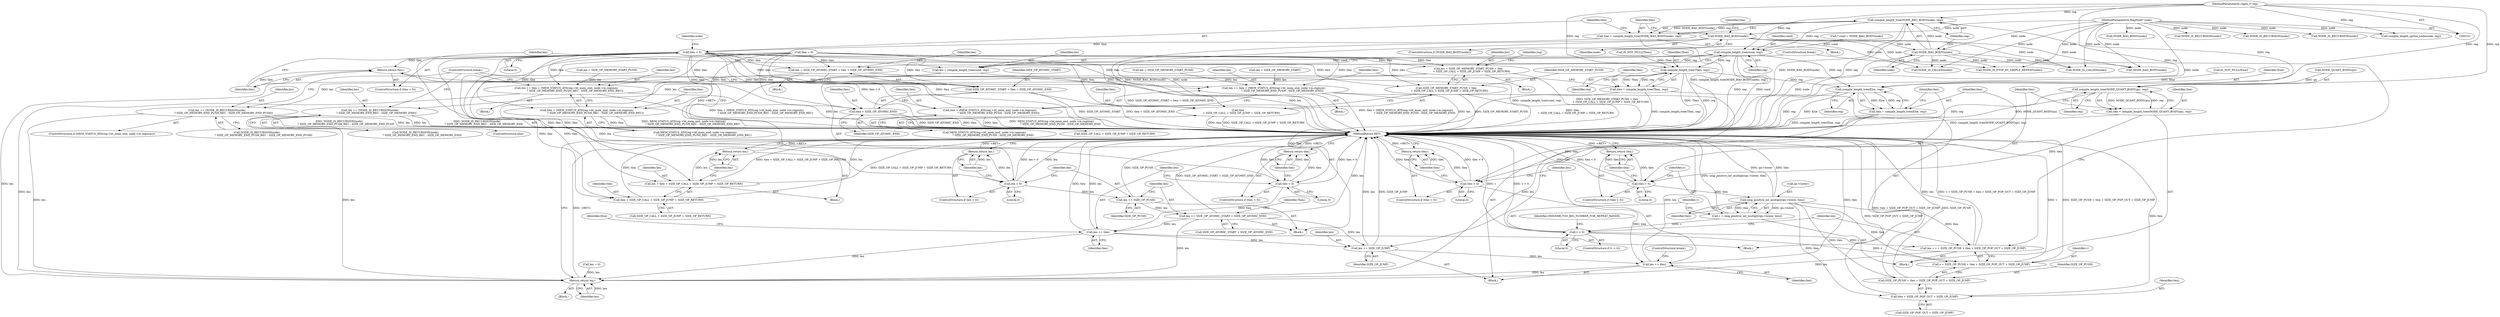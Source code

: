 digraph "0_oniguruma_c509265c5f6ae7264f7b8a8aae1cfa5fc59d108c_0@pointer" {
"1000123" [label="(Call,compile_length_tree(NODE_BAG_BODY(node), reg))"];
"1000124" [label="(Call,NODE_BAG_BODY(node))"];
"1000118" [label="(Call,NODE_BAG_BODY(node))"];
"1000102" [label="(MethodParameterIn,BagNode* node)"];
"1000103" [label="(MethodParameterIn,regex_t* reg)"];
"1000121" [label="(Call,tlen = compile_length_tree(NODE_BAG_BODY(node), reg))"];
"1000128" [label="(Call,tlen < 0)"];
"1000131" [label="(Return,return tlen;)"];
"1000155" [label="(Call,len = tlen + SIZE_OP_CALL + SIZE_OP_JUMP + SIZE_OP_RETURN)"];
"1000164" [label="(Return,return len;)"];
"1000157" [label="(Call,tlen + SIZE_OP_CALL + SIZE_OP_JUMP + SIZE_OP_RETURN)"];
"1000170" [label="(Call,len = SIZE_OP_MEMORY_START_PUSH + tlen\n        + SIZE_OP_CALL + SIZE_OP_JUMP + SIZE_OP_RETURN)"];
"1000191" [label="(Call,len += (NODE_IS_RECURSION(node)\n                ? SIZE_OP_MEMORY_END_PUSH_REC : SIZE_OP_MEMORY_END_PUSH))"];
"1000411" [label="(Return,return len;)"];
"1000199" [label="(Call,len += (NODE_IS_RECURSION(node)\n                ? SIZE_OP_MEMORY_END_REC : SIZE_OP_MEMORY_END))"];
"1000172" [label="(Call,SIZE_OP_MEMORY_START_PUSH + tlen\n        + SIZE_OP_CALL + SIZE_OP_JUMP + SIZE_OP_RETURN)"];
"1000174" [label="(Call,tlen\n        + SIZE_OP_CALL + SIZE_OP_JUMP + SIZE_OP_RETURN)"];
"1000214" [label="(Call,len += tlen + (MEM_STATUS_AT0(reg->bt_mem_end, node->m.regnum)\n                     ? SIZE_OP_MEMORY_END_PUSH_REC : SIZE_OP_MEMORY_END_REC))"];
"1000216" [label="(Call,tlen + (MEM_STATUS_AT0(reg->bt_mem_end, node->m.regnum)\n                     ? SIZE_OP_MEMORY_END_PUSH_REC : SIZE_OP_MEMORY_END_REC))"];
"1000249" [label="(Call,len += tlen + (MEM_STATUS_AT0(reg->bt_mem_end, node->m.regnum)\n                     ? SIZE_OP_MEMORY_END_PUSH : SIZE_OP_MEMORY_END))"];
"1000251" [label="(Call,tlen + (MEM_STATUS_AT0(reg->bt_mem_end, node->m.regnum)\n                     ? SIZE_OP_MEMORY_END_PUSH : SIZE_OP_MEMORY_END))"];
"1000316" [label="(Call,len = SIZE_OP_ATOMIC_START + tlen + SIZE_OP_ATOMIC_END)"];
"1000318" [label="(Call,SIZE_OP_ATOMIC_START + tlen + SIZE_OP_ATOMIC_END)"];
"1000320" [label="(Call,tlen + SIZE_OP_ATOMIC_END)"];
"1000280" [label="(Call,compile_length_tree(NODE_QUANT_BODY(qn), reg))"];
"1000278" [label="(Call,tlen = compile_length_tree(NODE_QUANT_BODY(qn), reg))"];
"1000285" [label="(Call,tlen < 0)"];
"1000288" [label="(Return,return tlen;)"];
"1000292" [label="(Call,onig_positive_int_multiply(qn->lower, tlen))"];
"1000290" [label="(Call,v = onig_positive_int_multiply(qn->lower, tlen))"];
"1000298" [label="(Call,v < 0)"];
"1000303" [label="(Call,len = v + SIZE_OP_PUSH + tlen + SIZE_OP_POP_OUT + SIZE_OP_JUMP)"];
"1000305" [label="(Call,v + SIZE_OP_PUSH + tlen + SIZE_OP_POP_OUT + SIZE_OP_JUMP)"];
"1000307" [label="(Call,SIZE_OP_PUSH + tlen + SIZE_OP_POP_OUT + SIZE_OP_JUMP)"];
"1000309" [label="(Call,tlen + SIZE_OP_POP_OUT + SIZE_OP_JUMP)"];
"1000349" [label="(Call,compile_length_tree(cond, reg))"];
"1000347" [label="(Call,len = compile_length_tree(cond, reg))"];
"1000353" [label="(Call,len < 0)"];
"1000356" [label="(Return,return len;)"];
"1000358" [label="(Call,len += SIZE_OP_PUSH)"];
"1000361" [label="(Call,len += SIZE_OP_ATOMIC_START + SIZE_OP_ATOMIC_END)"];
"1000381" [label="(Call,len += tlen)"];
"1000388" [label="(Call,len += SIZE_OP_JUMP)"];
"1000402" [label="(Call,len += tlen)"];
"1000372" [label="(Call,compile_length_tree(Then, reg))"];
"1000370" [label="(Call,tlen = compile_length_tree(Then, reg))"];
"1000376" [label="(Call,tlen < 0)"];
"1000379" [label="(Return,return tlen;)"];
"1000393" [label="(Call,compile_length_tree(Else, reg))"];
"1000391" [label="(Call,tlen = compile_length_tree(Else, reg))"];
"1000397" [label="(Call,tlen < 0)"];
"1000400" [label="(Return,return tlen;)"];
"1000281" [label="(Call,NODE_QUANT_BODY(qn))"];
"1000321" [label="(Identifier,tlen)"];
"1000192" [label="(Identifier,len)"];
"1000393" [label="(Call,compile_length_tree(Else, reg))"];
"1000354" [label="(Identifier,len)"];
"1000303" [label="(Call,len = v + SIZE_OP_PUSH + tlen + SIZE_OP_POP_OUT + SIZE_OP_JUMP)"];
"1000373" [label="(Identifier,Then)"];
"1000381" [label="(Call,len += tlen)"];
"1000371" [label="(Identifier,tlen)"];
"1000199" [label="(Call,len += (NODE_IS_RECURSION(node)\n                ? SIZE_OP_MEMORY_END_REC : SIZE_OP_MEMORY_END))"];
"1000291" [label="(Identifier,v)"];
"1000310" [label="(Identifier,tlen)"];
"1000125" [label="(Identifier,node)"];
"1000194" [label="(Call,NODE_IS_RECURSION(node))"];
"1000285" [label="(Call,tlen < 0)"];
"1000347" [label="(Call,len = compile_length_tree(cond, reg))"];
"1000369" [label="(Block,)"];
"1000327" [label="(Call,* cond = NODE_BAG_BODY(node))"];
"1000302" [label="(Identifier,ONIGERR_TOO_BIG_NUMBER_FOR_REPEAT_RANGE)"];
"1000231" [label="(Block,)"];
"1000208" [label="(Call,NODE_IS_RECURSION(node))"];
"1000300" [label="(Literal,0)"];
"1000119" [label="(Identifier,node)"];
"1000270" [label="(Block,)"];
"1000134" [label="(Call,tlen = 0)"];
"1000202" [label="(Call,NODE_IS_RECURSION(node))"];
"1000309" [label="(Call,tlen + SIZE_OP_POP_OUT + SIZE_OP_JUMP)"];
"1000128" [label="(Call,tlen < 0)"];
"1000363" [label="(Call,SIZE_OP_ATOMIC_START + SIZE_OP_ATOMIC_END)"];
"1000350" [label="(Identifier,cond)"];
"1000287" [label="(Literal,0)"];
"1000172" [label="(Call,SIZE_OP_MEMORY_START_PUSH + tlen\n        + SIZE_OP_CALL + SIZE_OP_JUMP + SIZE_OP_RETURN)"];
"1000290" [label="(Call,v = onig_positive_int_multiply(qn->lower, tlen))"];
"1000311" [label="(Call,SIZE_OP_POP_OUT + SIZE_OP_JUMP)"];
"1000211" [label="(Call,len = SIZE_OP_MEMORY_START_PUSH)"];
"1000407" [label="(Call,len = 0)"];
"1000413" [label="(MethodReturn,RET)"];
"1000250" [label="(Identifier,len)"];
"1000280" [label="(Call,compile_length_tree(NODE_QUANT_BODY(qn), reg))"];
"1000352" [label="(ControlStructure,if (len < 0))"];
"1000391" [label="(Call,tlen = compile_length_tree(Else, reg))"];
"1000132" [label="(Identifier,tlen)"];
"1000356" [label="(Return,return len;)"];
"1000304" [label="(Identifier,len)"];
"1000355" [label="(Literal,0)"];
"1000293" [label="(Call,qn->lower)"];
"1000374" [label="(Identifier,reg)"];
"1000131" [label="(Return,return tlen;)"];
"1000368" [label="(Identifier,Then)"];
"1000390" [label="(Identifier,SIZE_OP_JUMP)"];
"1000375" [label="(ControlStructure,if (tlen < 0))"];
"1000412" [label="(Identifier,len)"];
"1000292" [label="(Call,onig_positive_int_multiply(qn->lower, tlen))"];
"1000127" [label="(ControlStructure,if (tlen < 0))"];
"1000323" [label="(ControlStructure,break;)"];
"1000377" [label="(Identifier,tlen)"];
"1000121" [label="(Call,tlen = compile_length_tree(NODE_BAG_BODY(node), reg))"];
"1000388" [label="(Call,len += SIZE_OP_JUMP)"];
"1000404" [label="(Identifier,tlen)"];
"1000359" [label="(Identifier,len)"];
"1000286" [label="(Identifier,tlen)"];
"1000200" [label="(Identifier,len)"];
"1000320" [label="(Call,tlen + SIZE_OP_ATOMIC_END)"];
"1000382" [label="(Identifier,len)"];
"1000318" [label="(Call,SIZE_OP_ATOMIC_START + tlen + SIZE_OP_ATOMIC_END)"];
"1000246" [label="(Call,len = SIZE_OP_MEMORY_START)"];
"1000316" [label="(Call,len = SIZE_OP_ATOMIC_START + tlen + SIZE_OP_ATOMIC_END)"];
"1000348" [label="(Identifier,len)"];
"1000289" [label="(Identifier,tlen)"];
"1000380" [label="(Identifier,tlen)"];
"1000387" [label="(Block,)"];
"1000181" [label="(ControlStructure,if (MEM_STATUS_AT0(reg->bt_mem_end, node->m.regnum)))"];
"1000397" [label="(Call,tlen < 0)"];
"1000322" [label="(Identifier,SIZE_OP_ATOMIC_END)"];
"1000249" [label="(Call,len += tlen + (MEM_STATUS_AT0(reg->bt_mem_end, node->m.regnum)\n                     ? SIZE_OP_MEMORY_END_PUSH : SIZE_OP_MEMORY_END))"];
"1000117" [label="(ControlStructure,if (NODE_BAG_BODY(node)))"];
"1000370" [label="(Call,tlen = compile_length_tree(Then, reg))"];
"1000276" [label="(Call,NODE_BAG_BODY(node))"];
"1000135" [label="(Identifier,tlen)"];
"1000217" [label="(Identifier,tlen)"];
"1000165" [label="(Identifier,len)"];
"1000215" [label="(Identifier,len)"];
"1000104" [label="(Block,)"];
"1000308" [label="(Identifier,SIZE_OP_PUSH)"];
"1000164" [label="(Return,return len;)"];
"1000171" [label="(Identifier,len)"];
"1000361" [label="(Call,len += SIZE_OP_ATOMIC_START + SIZE_OP_ATOMIC_END)"];
"1000395" [label="(Identifier,reg)"];
"1000394" [label="(Identifier,Else)"];
"1000288" [label="(Return,return tlen;)"];
"1000317" [label="(Identifier,len)"];
"1000284" [label="(ControlStructure,if (tlen < 0))"];
"1000216" [label="(Call,tlen + (MEM_STATUS_AT0(reg->bt_mem_end, node->m.regnum)\n                     ? SIZE_OP_MEMORY_END_PUSH_REC : SIZE_OP_MEMORY_END_REC))"];
"1000242" [label="(Call,len = SIZE_OP_MEMORY_START_PUSH)"];
"1000399" [label="(Literal,0)"];
"1000401" [label="(Identifier,tlen)"];
"1000306" [label="(Identifier,v)"];
"1000402" [label="(Call,len += tlen)"];
"1000349" [label="(Call,compile_length_tree(cond, reg))"];
"1000411" [label="(Return,return len;)"];
"1000398" [label="(Identifier,tlen)"];
"1000170" [label="(Call,len = SIZE_OP_MEMORY_START_PUSH + tlen\n        + SIZE_OP_CALL + SIZE_OP_JUMP + SIZE_OP_RETURN)"];
"1000400" [label="(Return,return tlen;)"];
"1000174" [label="(Call,tlen\n        + SIZE_OP_CALL + SIZE_OP_JUMP + SIZE_OP_RETURN)"];
"1000158" [label="(Identifier,tlen)"];
"1000129" [label="(Identifier,tlen)"];
"1000353" [label="(Call,len < 0)"];
"1000114" [label="(Call,compile_length_option_node(node, reg))"];
"1000193" [label="(Call,NODE_IS_RECURSION(node)\n                ? SIZE_OP_MEMORY_END_PUSH_REC : SIZE_OP_MEMORY_END_PUSH)"];
"1000389" [label="(Identifier,len)"];
"1000124" [label="(Call,NODE_BAG_BODY(node))"];
"1000379" [label="(Return,return tlen;)"];
"1000329" [label="(Call,NODE_BAG_BODY(node))"];
"1000251" [label="(Call,tlen + (MEM_STATUS_AT0(reg->bt_mem_end, node->m.regnum)\n                     ? SIZE_OP_MEMORY_END_PUSH : SIZE_OP_MEMORY_END))"];
"1000169" [label="(Block,)"];
"1000298" [label="(Call,v < 0)"];
"1000360" [label="(Identifier,SIZE_OP_PUSH)"];
"1000176" [label="(Call,SIZE_OP_CALL + SIZE_OP_JUMP + SIZE_OP_RETURN)"];
"1000299" [label="(Identifier,v)"];
"1000283" [label="(Identifier,reg)"];
"1000210" [label="(Block,)"];
"1000278" [label="(Call,tlen = compile_length_tree(NODE_QUANT_BODY(qn), reg))"];
"1000120" [label="(Block,)"];
"1000396" [label="(ControlStructure,if (tlen < 0))"];
"1000122" [label="(Identifier,tlen)"];
"1000139" [label="(Identifier,node)"];
"1000253" [label="(Call,MEM_STATUS_AT0(reg->bt_mem_end, node->m.regnum)\n                     ? SIZE_OP_MEMORY_END_PUSH : SIZE_OP_MEMORY_END)"];
"1000305" [label="(Call,v + SIZE_OP_PUSH + tlen + SIZE_OP_POP_OUT + SIZE_OP_JUMP)"];
"1000201" [label="(Call,NODE_IS_RECURSION(node)\n                ? SIZE_OP_MEMORY_END_REC : SIZE_OP_MEMORY_END)"];
"1000167" [label="(Call,NODE_IS_CALLED(node))"];
"1000268" [label="(Call,NODE_IS_STOP_BT_SIMPLE_REPEAT(node))"];
"1000319" [label="(Identifier,SIZE_OP_ATOMIC_START)"];
"1000265" [label="(ControlStructure,break;)"];
"1000296" [label="(Identifier,tlen)"];
"1000307" [label="(Call,SIZE_OP_PUSH + tlen + SIZE_OP_POP_OUT + SIZE_OP_JUMP)"];
"1000357" [label="(Identifier,len)"];
"1000103" [label="(MethodParameterIn,regex_t* reg)"];
"1000383" [label="(Identifier,tlen)"];
"1000157" [label="(Call,tlen + SIZE_OP_CALL + SIZE_OP_JUMP + SIZE_OP_RETURN)"];
"1000123" [label="(Call,compile_length_tree(NODE_BAG_BODY(node), reg))"];
"1000358" [label="(Call,len += SIZE_OP_PUSH)"];
"1000155" [label="(Call,len = tlen + SIZE_OP_CALL + SIZE_OP_JUMP + SIZE_OP_RETURN)"];
"1000385" [label="(Call,IS_NOT_NULL(Else))"];
"1000252" [label="(Identifier,tlen)"];
"1000126" [label="(Identifier,reg)"];
"1000159" [label="(Call,SIZE_OP_CALL + SIZE_OP_JUMP + SIZE_OP_RETURN)"];
"1000367" [label="(Call,IS_NOT_NULL(Then))"];
"1000378" [label="(Literal,0)"];
"1000184" [label="(Identifier,reg)"];
"1000218" [label="(Call,MEM_STATUS_AT0(reg->bt_mem_end, node->m.regnum)\n                     ? SIZE_OP_MEMORY_END_PUSH_REC : SIZE_OP_MEMORY_END_REC)"];
"1000214" [label="(Call,len += tlen + (MEM_STATUS_AT0(reg->bt_mem_end, node->m.regnum)\n                     ? SIZE_OP_MEMORY_END_PUSH_REC : SIZE_OP_MEMORY_END_REC))"];
"1000403" [label="(Identifier,len)"];
"1000315" [label="(Block,)"];
"1000102" [label="(MethodParameterIn,BagNode* node)"];
"1000152" [label="(Call,NODE_IS_CALLED(node))"];
"1000118" [label="(Call,NODE_BAG_BODY(node))"];
"1000405" [label="(ControlStructure,break;)"];
"1000173" [label="(Identifier,SIZE_OP_MEMORY_START_PUSH)"];
"1000386" [label="(Identifier,Else)"];
"1000362" [label="(Identifier,len)"];
"1000325" [label="(Block,)"];
"1000156" [label="(Identifier,len)"];
"1000198" [label="(ControlStructure,else)"];
"1000279" [label="(Identifier,tlen)"];
"1000392" [label="(Identifier,tlen)"];
"1000191" [label="(Call,len += (NODE_IS_RECURSION(node)\n                ? SIZE_OP_MEMORY_END_PUSH_REC : SIZE_OP_MEMORY_END_PUSH))"];
"1000297" [label="(ControlStructure,if (v < 0))"];
"1000130" [label="(Literal,0)"];
"1000175" [label="(Identifier,tlen)"];
"1000372" [label="(Call,compile_length_tree(Then, reg))"];
"1000154" [label="(Block,)"];
"1000376" [label="(Call,tlen < 0)"];
"1000351" [label="(Identifier,reg)"];
"1000123" -> "1000121"  [label="AST: "];
"1000123" -> "1000126"  [label="CFG: "];
"1000124" -> "1000123"  [label="AST: "];
"1000126" -> "1000123"  [label="AST: "];
"1000121" -> "1000123"  [label="CFG: "];
"1000123" -> "1000413"  [label="DDG: reg"];
"1000123" -> "1000413"  [label="DDG: NODE_BAG_BODY(node)"];
"1000123" -> "1000121"  [label="DDG: NODE_BAG_BODY(node)"];
"1000123" -> "1000121"  [label="DDG: reg"];
"1000124" -> "1000123"  [label="DDG: node"];
"1000103" -> "1000123"  [label="DDG: reg"];
"1000123" -> "1000280"  [label="DDG: reg"];
"1000123" -> "1000349"  [label="DDG: reg"];
"1000124" -> "1000125"  [label="CFG: "];
"1000125" -> "1000124"  [label="AST: "];
"1000126" -> "1000124"  [label="CFG: "];
"1000124" -> "1000413"  [label="DDG: node"];
"1000118" -> "1000124"  [label="DDG: node"];
"1000102" -> "1000124"  [label="DDG: node"];
"1000124" -> "1000152"  [label="DDG: node"];
"1000124" -> "1000167"  [label="DDG: node"];
"1000124" -> "1000268"  [label="DDG: node"];
"1000124" -> "1000329"  [label="DDG: node"];
"1000118" -> "1000117"  [label="AST: "];
"1000118" -> "1000119"  [label="CFG: "];
"1000119" -> "1000118"  [label="AST: "];
"1000122" -> "1000118"  [label="CFG: "];
"1000135" -> "1000118"  [label="CFG: "];
"1000118" -> "1000413"  [label="DDG: NODE_BAG_BODY(node)"];
"1000118" -> "1000413"  [label="DDG: node"];
"1000102" -> "1000118"  [label="DDG: node"];
"1000118" -> "1000152"  [label="DDG: node"];
"1000118" -> "1000167"  [label="DDG: node"];
"1000118" -> "1000268"  [label="DDG: node"];
"1000118" -> "1000329"  [label="DDG: node"];
"1000102" -> "1000101"  [label="AST: "];
"1000102" -> "1000413"  [label="DDG: node"];
"1000102" -> "1000114"  [label="DDG: node"];
"1000102" -> "1000152"  [label="DDG: node"];
"1000102" -> "1000167"  [label="DDG: node"];
"1000102" -> "1000194"  [label="DDG: node"];
"1000102" -> "1000202"  [label="DDG: node"];
"1000102" -> "1000208"  [label="DDG: node"];
"1000102" -> "1000268"  [label="DDG: node"];
"1000102" -> "1000276"  [label="DDG: node"];
"1000102" -> "1000329"  [label="DDG: node"];
"1000103" -> "1000101"  [label="AST: "];
"1000103" -> "1000413"  [label="DDG: reg"];
"1000103" -> "1000114"  [label="DDG: reg"];
"1000103" -> "1000280"  [label="DDG: reg"];
"1000103" -> "1000349"  [label="DDG: reg"];
"1000103" -> "1000372"  [label="DDG: reg"];
"1000103" -> "1000393"  [label="DDG: reg"];
"1000121" -> "1000120"  [label="AST: "];
"1000122" -> "1000121"  [label="AST: "];
"1000129" -> "1000121"  [label="CFG: "];
"1000121" -> "1000413"  [label="DDG: compile_length_tree(NODE_BAG_BODY(node), reg)"];
"1000121" -> "1000128"  [label="DDG: tlen"];
"1000128" -> "1000127"  [label="AST: "];
"1000128" -> "1000130"  [label="CFG: "];
"1000129" -> "1000128"  [label="AST: "];
"1000130" -> "1000128"  [label="AST: "];
"1000132" -> "1000128"  [label="CFG: "];
"1000139" -> "1000128"  [label="CFG: "];
"1000128" -> "1000413"  [label="DDG: tlen"];
"1000128" -> "1000413"  [label="DDG: tlen < 0"];
"1000128" -> "1000131"  [label="DDG: tlen"];
"1000128" -> "1000155"  [label="DDG: tlen"];
"1000128" -> "1000157"  [label="DDG: tlen"];
"1000128" -> "1000170"  [label="DDG: tlen"];
"1000128" -> "1000172"  [label="DDG: tlen"];
"1000128" -> "1000174"  [label="DDG: tlen"];
"1000128" -> "1000214"  [label="DDG: tlen"];
"1000128" -> "1000216"  [label="DDG: tlen"];
"1000128" -> "1000249"  [label="DDG: tlen"];
"1000128" -> "1000251"  [label="DDG: tlen"];
"1000128" -> "1000316"  [label="DDG: tlen"];
"1000128" -> "1000318"  [label="DDG: tlen"];
"1000128" -> "1000320"  [label="DDG: tlen"];
"1000131" -> "1000127"  [label="AST: "];
"1000131" -> "1000132"  [label="CFG: "];
"1000132" -> "1000131"  [label="AST: "];
"1000413" -> "1000131"  [label="CFG: "];
"1000131" -> "1000413"  [label="DDG: <RET>"];
"1000132" -> "1000131"  [label="DDG: tlen"];
"1000155" -> "1000154"  [label="AST: "];
"1000155" -> "1000157"  [label="CFG: "];
"1000156" -> "1000155"  [label="AST: "];
"1000157" -> "1000155"  [label="AST: "];
"1000165" -> "1000155"  [label="CFG: "];
"1000155" -> "1000413"  [label="DDG: tlen + SIZE_OP_CALL + SIZE_OP_JUMP + SIZE_OP_RETURN"];
"1000155" -> "1000413"  [label="DDG: len"];
"1000134" -> "1000155"  [label="DDG: tlen"];
"1000155" -> "1000164"  [label="DDG: len"];
"1000164" -> "1000154"  [label="AST: "];
"1000164" -> "1000165"  [label="CFG: "];
"1000165" -> "1000164"  [label="AST: "];
"1000413" -> "1000164"  [label="CFG: "];
"1000164" -> "1000413"  [label="DDG: <RET>"];
"1000165" -> "1000164"  [label="DDG: len"];
"1000157" -> "1000159"  [label="CFG: "];
"1000158" -> "1000157"  [label="AST: "];
"1000159" -> "1000157"  [label="AST: "];
"1000157" -> "1000413"  [label="DDG: SIZE_OP_CALL + SIZE_OP_JUMP + SIZE_OP_RETURN"];
"1000157" -> "1000413"  [label="DDG: tlen"];
"1000134" -> "1000157"  [label="DDG: tlen"];
"1000170" -> "1000169"  [label="AST: "];
"1000170" -> "1000172"  [label="CFG: "];
"1000171" -> "1000170"  [label="AST: "];
"1000172" -> "1000170"  [label="AST: "];
"1000184" -> "1000170"  [label="CFG: "];
"1000170" -> "1000413"  [label="DDG: SIZE_OP_MEMORY_START_PUSH + tlen\n        + SIZE_OP_CALL + SIZE_OP_JUMP + SIZE_OP_RETURN"];
"1000134" -> "1000170"  [label="DDG: tlen"];
"1000170" -> "1000191"  [label="DDG: len"];
"1000170" -> "1000199"  [label="DDG: len"];
"1000191" -> "1000181"  [label="AST: "];
"1000191" -> "1000193"  [label="CFG: "];
"1000192" -> "1000191"  [label="AST: "];
"1000193" -> "1000191"  [label="AST: "];
"1000265" -> "1000191"  [label="CFG: "];
"1000191" -> "1000413"  [label="DDG: NODE_IS_RECURSION(node)\n                ? SIZE_OP_MEMORY_END_PUSH_REC : SIZE_OP_MEMORY_END_PUSH"];
"1000191" -> "1000413"  [label="DDG: len"];
"1000191" -> "1000411"  [label="DDG: len"];
"1000411" -> "1000104"  [label="AST: "];
"1000411" -> "1000412"  [label="CFG: "];
"1000412" -> "1000411"  [label="AST: "];
"1000413" -> "1000411"  [label="CFG: "];
"1000411" -> "1000413"  [label="DDG: <RET>"];
"1000412" -> "1000411"  [label="DDG: len"];
"1000303" -> "1000411"  [label="DDG: len"];
"1000199" -> "1000411"  [label="DDG: len"];
"1000407" -> "1000411"  [label="DDG: len"];
"1000402" -> "1000411"  [label="DDG: len"];
"1000381" -> "1000411"  [label="DDG: len"];
"1000361" -> "1000411"  [label="DDG: len"];
"1000214" -> "1000411"  [label="DDG: len"];
"1000249" -> "1000411"  [label="DDG: len"];
"1000316" -> "1000411"  [label="DDG: len"];
"1000199" -> "1000198"  [label="AST: "];
"1000199" -> "1000201"  [label="CFG: "];
"1000200" -> "1000199"  [label="AST: "];
"1000201" -> "1000199"  [label="AST: "];
"1000265" -> "1000199"  [label="CFG: "];
"1000199" -> "1000413"  [label="DDG: NODE_IS_RECURSION(node)\n                ? SIZE_OP_MEMORY_END_REC : SIZE_OP_MEMORY_END"];
"1000199" -> "1000413"  [label="DDG: len"];
"1000172" -> "1000174"  [label="CFG: "];
"1000173" -> "1000172"  [label="AST: "];
"1000174" -> "1000172"  [label="AST: "];
"1000172" -> "1000413"  [label="DDG: SIZE_OP_MEMORY_START_PUSH"];
"1000172" -> "1000413"  [label="DDG: tlen\n        + SIZE_OP_CALL + SIZE_OP_JUMP + SIZE_OP_RETURN"];
"1000134" -> "1000172"  [label="DDG: tlen"];
"1000174" -> "1000176"  [label="CFG: "];
"1000175" -> "1000174"  [label="AST: "];
"1000176" -> "1000174"  [label="AST: "];
"1000174" -> "1000413"  [label="DDG: SIZE_OP_CALL + SIZE_OP_JUMP + SIZE_OP_RETURN"];
"1000174" -> "1000413"  [label="DDG: tlen"];
"1000134" -> "1000174"  [label="DDG: tlen"];
"1000214" -> "1000210"  [label="AST: "];
"1000214" -> "1000216"  [label="CFG: "];
"1000215" -> "1000214"  [label="AST: "];
"1000216" -> "1000214"  [label="AST: "];
"1000265" -> "1000214"  [label="CFG: "];
"1000214" -> "1000413"  [label="DDG: tlen + (MEM_STATUS_AT0(reg->bt_mem_end, node->m.regnum)\n                     ? SIZE_OP_MEMORY_END_PUSH_REC : SIZE_OP_MEMORY_END_REC)"];
"1000214" -> "1000413"  [label="DDG: len"];
"1000134" -> "1000214"  [label="DDG: tlen"];
"1000211" -> "1000214"  [label="DDG: len"];
"1000216" -> "1000218"  [label="CFG: "];
"1000217" -> "1000216"  [label="AST: "];
"1000218" -> "1000216"  [label="AST: "];
"1000216" -> "1000413"  [label="DDG: tlen"];
"1000216" -> "1000413"  [label="DDG: MEM_STATUS_AT0(reg->bt_mem_end, node->m.regnum)\n                     ? SIZE_OP_MEMORY_END_PUSH_REC : SIZE_OP_MEMORY_END_REC"];
"1000134" -> "1000216"  [label="DDG: tlen"];
"1000249" -> "1000231"  [label="AST: "];
"1000249" -> "1000251"  [label="CFG: "];
"1000250" -> "1000249"  [label="AST: "];
"1000251" -> "1000249"  [label="AST: "];
"1000265" -> "1000249"  [label="CFG: "];
"1000249" -> "1000413"  [label="DDG: tlen + (MEM_STATUS_AT0(reg->bt_mem_end, node->m.regnum)\n                     ? SIZE_OP_MEMORY_END_PUSH : SIZE_OP_MEMORY_END)"];
"1000249" -> "1000413"  [label="DDG: len"];
"1000134" -> "1000249"  [label="DDG: tlen"];
"1000242" -> "1000249"  [label="DDG: len"];
"1000246" -> "1000249"  [label="DDG: len"];
"1000251" -> "1000253"  [label="CFG: "];
"1000252" -> "1000251"  [label="AST: "];
"1000253" -> "1000251"  [label="AST: "];
"1000251" -> "1000413"  [label="DDG: MEM_STATUS_AT0(reg->bt_mem_end, node->m.regnum)\n                     ? SIZE_OP_MEMORY_END_PUSH : SIZE_OP_MEMORY_END"];
"1000251" -> "1000413"  [label="DDG: tlen"];
"1000134" -> "1000251"  [label="DDG: tlen"];
"1000316" -> "1000315"  [label="AST: "];
"1000316" -> "1000318"  [label="CFG: "];
"1000317" -> "1000316"  [label="AST: "];
"1000318" -> "1000316"  [label="AST: "];
"1000323" -> "1000316"  [label="CFG: "];
"1000316" -> "1000413"  [label="DDG: SIZE_OP_ATOMIC_START + tlen + SIZE_OP_ATOMIC_END"];
"1000316" -> "1000413"  [label="DDG: len"];
"1000134" -> "1000316"  [label="DDG: tlen"];
"1000318" -> "1000320"  [label="CFG: "];
"1000319" -> "1000318"  [label="AST: "];
"1000320" -> "1000318"  [label="AST: "];
"1000318" -> "1000413"  [label="DDG: SIZE_OP_ATOMIC_START"];
"1000318" -> "1000413"  [label="DDG: tlen + SIZE_OP_ATOMIC_END"];
"1000134" -> "1000318"  [label="DDG: tlen"];
"1000320" -> "1000322"  [label="CFG: "];
"1000321" -> "1000320"  [label="AST: "];
"1000322" -> "1000320"  [label="AST: "];
"1000320" -> "1000413"  [label="DDG: SIZE_OP_ATOMIC_END"];
"1000320" -> "1000413"  [label="DDG: tlen"];
"1000134" -> "1000320"  [label="DDG: tlen"];
"1000280" -> "1000278"  [label="AST: "];
"1000280" -> "1000283"  [label="CFG: "];
"1000281" -> "1000280"  [label="AST: "];
"1000283" -> "1000280"  [label="AST: "];
"1000278" -> "1000280"  [label="CFG: "];
"1000280" -> "1000413"  [label="DDG: NODE_QUANT_BODY(qn)"];
"1000280" -> "1000413"  [label="DDG: reg"];
"1000280" -> "1000278"  [label="DDG: NODE_QUANT_BODY(qn)"];
"1000280" -> "1000278"  [label="DDG: reg"];
"1000281" -> "1000280"  [label="DDG: qn"];
"1000278" -> "1000270"  [label="AST: "];
"1000279" -> "1000278"  [label="AST: "];
"1000286" -> "1000278"  [label="CFG: "];
"1000278" -> "1000413"  [label="DDG: compile_length_tree(NODE_QUANT_BODY(qn), reg)"];
"1000278" -> "1000285"  [label="DDG: tlen"];
"1000285" -> "1000284"  [label="AST: "];
"1000285" -> "1000287"  [label="CFG: "];
"1000286" -> "1000285"  [label="AST: "];
"1000287" -> "1000285"  [label="AST: "];
"1000289" -> "1000285"  [label="CFG: "];
"1000291" -> "1000285"  [label="CFG: "];
"1000285" -> "1000413"  [label="DDG: tlen"];
"1000285" -> "1000413"  [label="DDG: tlen < 0"];
"1000285" -> "1000288"  [label="DDG: tlen"];
"1000285" -> "1000292"  [label="DDG: tlen"];
"1000288" -> "1000284"  [label="AST: "];
"1000288" -> "1000289"  [label="CFG: "];
"1000289" -> "1000288"  [label="AST: "];
"1000413" -> "1000288"  [label="CFG: "];
"1000288" -> "1000413"  [label="DDG: <RET>"];
"1000289" -> "1000288"  [label="DDG: tlen"];
"1000292" -> "1000290"  [label="AST: "];
"1000292" -> "1000296"  [label="CFG: "];
"1000293" -> "1000292"  [label="AST: "];
"1000296" -> "1000292"  [label="AST: "];
"1000290" -> "1000292"  [label="CFG: "];
"1000292" -> "1000413"  [label="DDG: qn->lower"];
"1000292" -> "1000413"  [label="DDG: tlen"];
"1000292" -> "1000290"  [label="DDG: qn->lower"];
"1000292" -> "1000290"  [label="DDG: tlen"];
"1000292" -> "1000303"  [label="DDG: tlen"];
"1000292" -> "1000305"  [label="DDG: tlen"];
"1000292" -> "1000307"  [label="DDG: tlen"];
"1000292" -> "1000309"  [label="DDG: tlen"];
"1000290" -> "1000270"  [label="AST: "];
"1000291" -> "1000290"  [label="AST: "];
"1000299" -> "1000290"  [label="CFG: "];
"1000290" -> "1000413"  [label="DDG: onig_positive_int_multiply(qn->lower, tlen)"];
"1000290" -> "1000298"  [label="DDG: v"];
"1000298" -> "1000297"  [label="AST: "];
"1000298" -> "1000300"  [label="CFG: "];
"1000299" -> "1000298"  [label="AST: "];
"1000300" -> "1000298"  [label="AST: "];
"1000302" -> "1000298"  [label="CFG: "];
"1000304" -> "1000298"  [label="CFG: "];
"1000298" -> "1000413"  [label="DDG: v < 0"];
"1000298" -> "1000413"  [label="DDG: v"];
"1000298" -> "1000303"  [label="DDG: v"];
"1000298" -> "1000305"  [label="DDG: v"];
"1000303" -> "1000270"  [label="AST: "];
"1000303" -> "1000305"  [label="CFG: "];
"1000304" -> "1000303"  [label="AST: "];
"1000305" -> "1000303"  [label="AST: "];
"1000323" -> "1000303"  [label="CFG: "];
"1000303" -> "1000413"  [label="DDG: len"];
"1000303" -> "1000413"  [label="DDG: v + SIZE_OP_PUSH + tlen + SIZE_OP_POP_OUT + SIZE_OP_JUMP"];
"1000305" -> "1000307"  [label="CFG: "];
"1000306" -> "1000305"  [label="AST: "];
"1000307" -> "1000305"  [label="AST: "];
"1000305" -> "1000413"  [label="DDG: SIZE_OP_PUSH + tlen + SIZE_OP_POP_OUT + SIZE_OP_JUMP"];
"1000305" -> "1000413"  [label="DDG: v"];
"1000307" -> "1000309"  [label="CFG: "];
"1000308" -> "1000307"  [label="AST: "];
"1000309" -> "1000307"  [label="AST: "];
"1000307" -> "1000413"  [label="DDG: tlen + SIZE_OP_POP_OUT + SIZE_OP_JUMP"];
"1000307" -> "1000413"  [label="DDG: SIZE_OP_PUSH"];
"1000309" -> "1000311"  [label="CFG: "];
"1000310" -> "1000309"  [label="AST: "];
"1000311" -> "1000309"  [label="AST: "];
"1000309" -> "1000413"  [label="DDG: tlen"];
"1000309" -> "1000413"  [label="DDG: SIZE_OP_POP_OUT + SIZE_OP_JUMP"];
"1000349" -> "1000347"  [label="AST: "];
"1000349" -> "1000351"  [label="CFG: "];
"1000350" -> "1000349"  [label="AST: "];
"1000351" -> "1000349"  [label="AST: "];
"1000347" -> "1000349"  [label="CFG: "];
"1000349" -> "1000413"  [label="DDG: reg"];
"1000349" -> "1000413"  [label="DDG: cond"];
"1000349" -> "1000347"  [label="DDG: cond"];
"1000349" -> "1000347"  [label="DDG: reg"];
"1000327" -> "1000349"  [label="DDG: cond"];
"1000349" -> "1000372"  [label="DDG: reg"];
"1000349" -> "1000393"  [label="DDG: reg"];
"1000347" -> "1000325"  [label="AST: "];
"1000348" -> "1000347"  [label="AST: "];
"1000354" -> "1000347"  [label="CFG: "];
"1000347" -> "1000413"  [label="DDG: compile_length_tree(cond, reg)"];
"1000347" -> "1000353"  [label="DDG: len"];
"1000353" -> "1000352"  [label="AST: "];
"1000353" -> "1000355"  [label="CFG: "];
"1000354" -> "1000353"  [label="AST: "];
"1000355" -> "1000353"  [label="AST: "];
"1000357" -> "1000353"  [label="CFG: "];
"1000359" -> "1000353"  [label="CFG: "];
"1000353" -> "1000413"  [label="DDG: len < 0"];
"1000353" -> "1000413"  [label="DDG: len"];
"1000353" -> "1000356"  [label="DDG: len"];
"1000353" -> "1000358"  [label="DDG: len"];
"1000356" -> "1000352"  [label="AST: "];
"1000356" -> "1000357"  [label="CFG: "];
"1000357" -> "1000356"  [label="AST: "];
"1000413" -> "1000356"  [label="CFG: "];
"1000356" -> "1000413"  [label="DDG: <RET>"];
"1000357" -> "1000356"  [label="DDG: len"];
"1000358" -> "1000325"  [label="AST: "];
"1000358" -> "1000360"  [label="CFG: "];
"1000359" -> "1000358"  [label="AST: "];
"1000360" -> "1000358"  [label="AST: "];
"1000362" -> "1000358"  [label="CFG: "];
"1000358" -> "1000413"  [label="DDG: SIZE_OP_PUSH"];
"1000358" -> "1000361"  [label="DDG: len"];
"1000361" -> "1000325"  [label="AST: "];
"1000361" -> "1000363"  [label="CFG: "];
"1000362" -> "1000361"  [label="AST: "];
"1000363" -> "1000361"  [label="AST: "];
"1000368" -> "1000361"  [label="CFG: "];
"1000361" -> "1000413"  [label="DDG: len"];
"1000361" -> "1000413"  [label="DDG: SIZE_OP_ATOMIC_START + SIZE_OP_ATOMIC_END"];
"1000361" -> "1000381"  [label="DDG: len"];
"1000361" -> "1000388"  [label="DDG: len"];
"1000381" -> "1000369"  [label="AST: "];
"1000381" -> "1000383"  [label="CFG: "];
"1000382" -> "1000381"  [label="AST: "];
"1000383" -> "1000381"  [label="AST: "];
"1000386" -> "1000381"  [label="CFG: "];
"1000381" -> "1000413"  [label="DDG: tlen"];
"1000381" -> "1000413"  [label="DDG: len"];
"1000376" -> "1000381"  [label="DDG: tlen"];
"1000381" -> "1000388"  [label="DDG: len"];
"1000388" -> "1000387"  [label="AST: "];
"1000388" -> "1000390"  [label="CFG: "];
"1000389" -> "1000388"  [label="AST: "];
"1000390" -> "1000388"  [label="AST: "];
"1000392" -> "1000388"  [label="CFG: "];
"1000388" -> "1000413"  [label="DDG: len"];
"1000388" -> "1000413"  [label="DDG: SIZE_OP_JUMP"];
"1000388" -> "1000402"  [label="DDG: len"];
"1000402" -> "1000387"  [label="AST: "];
"1000402" -> "1000404"  [label="CFG: "];
"1000403" -> "1000402"  [label="AST: "];
"1000404" -> "1000402"  [label="AST: "];
"1000405" -> "1000402"  [label="CFG: "];
"1000402" -> "1000413"  [label="DDG: tlen"];
"1000402" -> "1000413"  [label="DDG: len"];
"1000397" -> "1000402"  [label="DDG: tlen"];
"1000372" -> "1000370"  [label="AST: "];
"1000372" -> "1000374"  [label="CFG: "];
"1000373" -> "1000372"  [label="AST: "];
"1000374" -> "1000372"  [label="AST: "];
"1000370" -> "1000372"  [label="CFG: "];
"1000372" -> "1000413"  [label="DDG: Then"];
"1000372" -> "1000413"  [label="DDG: reg"];
"1000372" -> "1000370"  [label="DDG: Then"];
"1000372" -> "1000370"  [label="DDG: reg"];
"1000367" -> "1000372"  [label="DDG: Then"];
"1000372" -> "1000393"  [label="DDG: reg"];
"1000370" -> "1000369"  [label="AST: "];
"1000371" -> "1000370"  [label="AST: "];
"1000377" -> "1000370"  [label="CFG: "];
"1000370" -> "1000413"  [label="DDG: compile_length_tree(Then, reg)"];
"1000370" -> "1000376"  [label="DDG: tlen"];
"1000376" -> "1000375"  [label="AST: "];
"1000376" -> "1000378"  [label="CFG: "];
"1000377" -> "1000376"  [label="AST: "];
"1000378" -> "1000376"  [label="AST: "];
"1000380" -> "1000376"  [label="CFG: "];
"1000382" -> "1000376"  [label="CFG: "];
"1000376" -> "1000413"  [label="DDG: tlen < 0"];
"1000376" -> "1000413"  [label="DDG: tlen"];
"1000376" -> "1000379"  [label="DDG: tlen"];
"1000379" -> "1000375"  [label="AST: "];
"1000379" -> "1000380"  [label="CFG: "];
"1000380" -> "1000379"  [label="AST: "];
"1000413" -> "1000379"  [label="CFG: "];
"1000379" -> "1000413"  [label="DDG: <RET>"];
"1000380" -> "1000379"  [label="DDG: tlen"];
"1000393" -> "1000391"  [label="AST: "];
"1000393" -> "1000395"  [label="CFG: "];
"1000394" -> "1000393"  [label="AST: "];
"1000395" -> "1000393"  [label="AST: "];
"1000391" -> "1000393"  [label="CFG: "];
"1000393" -> "1000413"  [label="DDG: Else"];
"1000393" -> "1000413"  [label="DDG: reg"];
"1000393" -> "1000391"  [label="DDG: Else"];
"1000393" -> "1000391"  [label="DDG: reg"];
"1000385" -> "1000393"  [label="DDG: Else"];
"1000391" -> "1000387"  [label="AST: "];
"1000392" -> "1000391"  [label="AST: "];
"1000398" -> "1000391"  [label="CFG: "];
"1000391" -> "1000413"  [label="DDG: compile_length_tree(Else, reg)"];
"1000391" -> "1000397"  [label="DDG: tlen"];
"1000397" -> "1000396"  [label="AST: "];
"1000397" -> "1000399"  [label="CFG: "];
"1000398" -> "1000397"  [label="AST: "];
"1000399" -> "1000397"  [label="AST: "];
"1000401" -> "1000397"  [label="CFG: "];
"1000403" -> "1000397"  [label="CFG: "];
"1000397" -> "1000413"  [label="DDG: tlen < 0"];
"1000397" -> "1000413"  [label="DDG: tlen"];
"1000397" -> "1000400"  [label="DDG: tlen"];
"1000400" -> "1000396"  [label="AST: "];
"1000400" -> "1000401"  [label="CFG: "];
"1000401" -> "1000400"  [label="AST: "];
"1000413" -> "1000400"  [label="CFG: "];
"1000400" -> "1000413"  [label="DDG: <RET>"];
"1000401" -> "1000400"  [label="DDG: tlen"];
}
